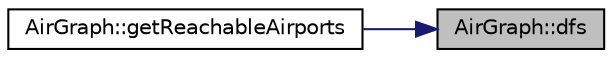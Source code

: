 digraph "AirGraph::dfs"
{
 // LATEX_PDF_SIZE
  edge [fontname="Helvetica",fontsize="10",labelfontname="Helvetica",labelfontsize="10"];
  node [fontname="Helvetica",fontsize="10",shape=record];
  rankdir="RL";
  Node1 [label="AirGraph::dfs",height=0.2,width=0.4,color="black", fillcolor="grey75", style="filled", fontcolor="black",tooltip="implementation of the Depth-First Search algorithm, which iterates through all the vertices and edges..."];
  Node1 -> Node2 [dir="back",color="midnightblue",fontsize="10",style="solid",fontname="Helvetica"];
  Node2 [label="AirGraph::getReachableAirports",height=0.2,width=0.4,color="black", fillcolor="white", style="filled",URL="$classAirGraph.html#a028d01ff43c13820c7010f96eacc9f5f",tooltip="performs a Breadth-First Search to get the Airports you can reach within a certain flight distance @c..."];
}
